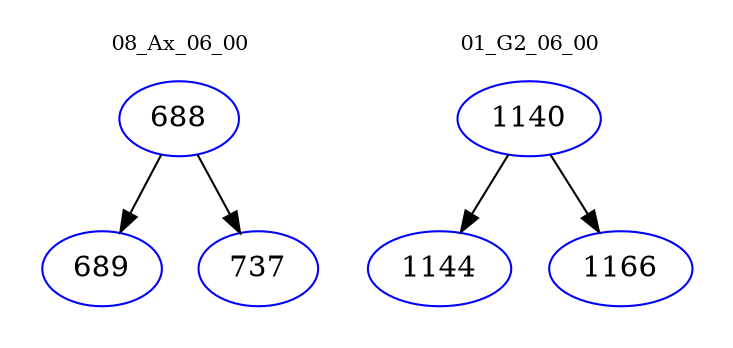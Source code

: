 digraph{
subgraph cluster_0 {
color = white
label = "08_Ax_06_00";
fontsize=10;
T0_688 [label="688", color="blue"]
T0_688 -> T0_689 [color="black"]
T0_689 [label="689", color="blue"]
T0_688 -> T0_737 [color="black"]
T0_737 [label="737", color="blue"]
}
subgraph cluster_1 {
color = white
label = "01_G2_06_00";
fontsize=10;
T1_1140 [label="1140", color="blue"]
T1_1140 -> T1_1144 [color="black"]
T1_1144 [label="1144", color="blue"]
T1_1140 -> T1_1166 [color="black"]
T1_1166 [label="1166", color="blue"]
}
}
